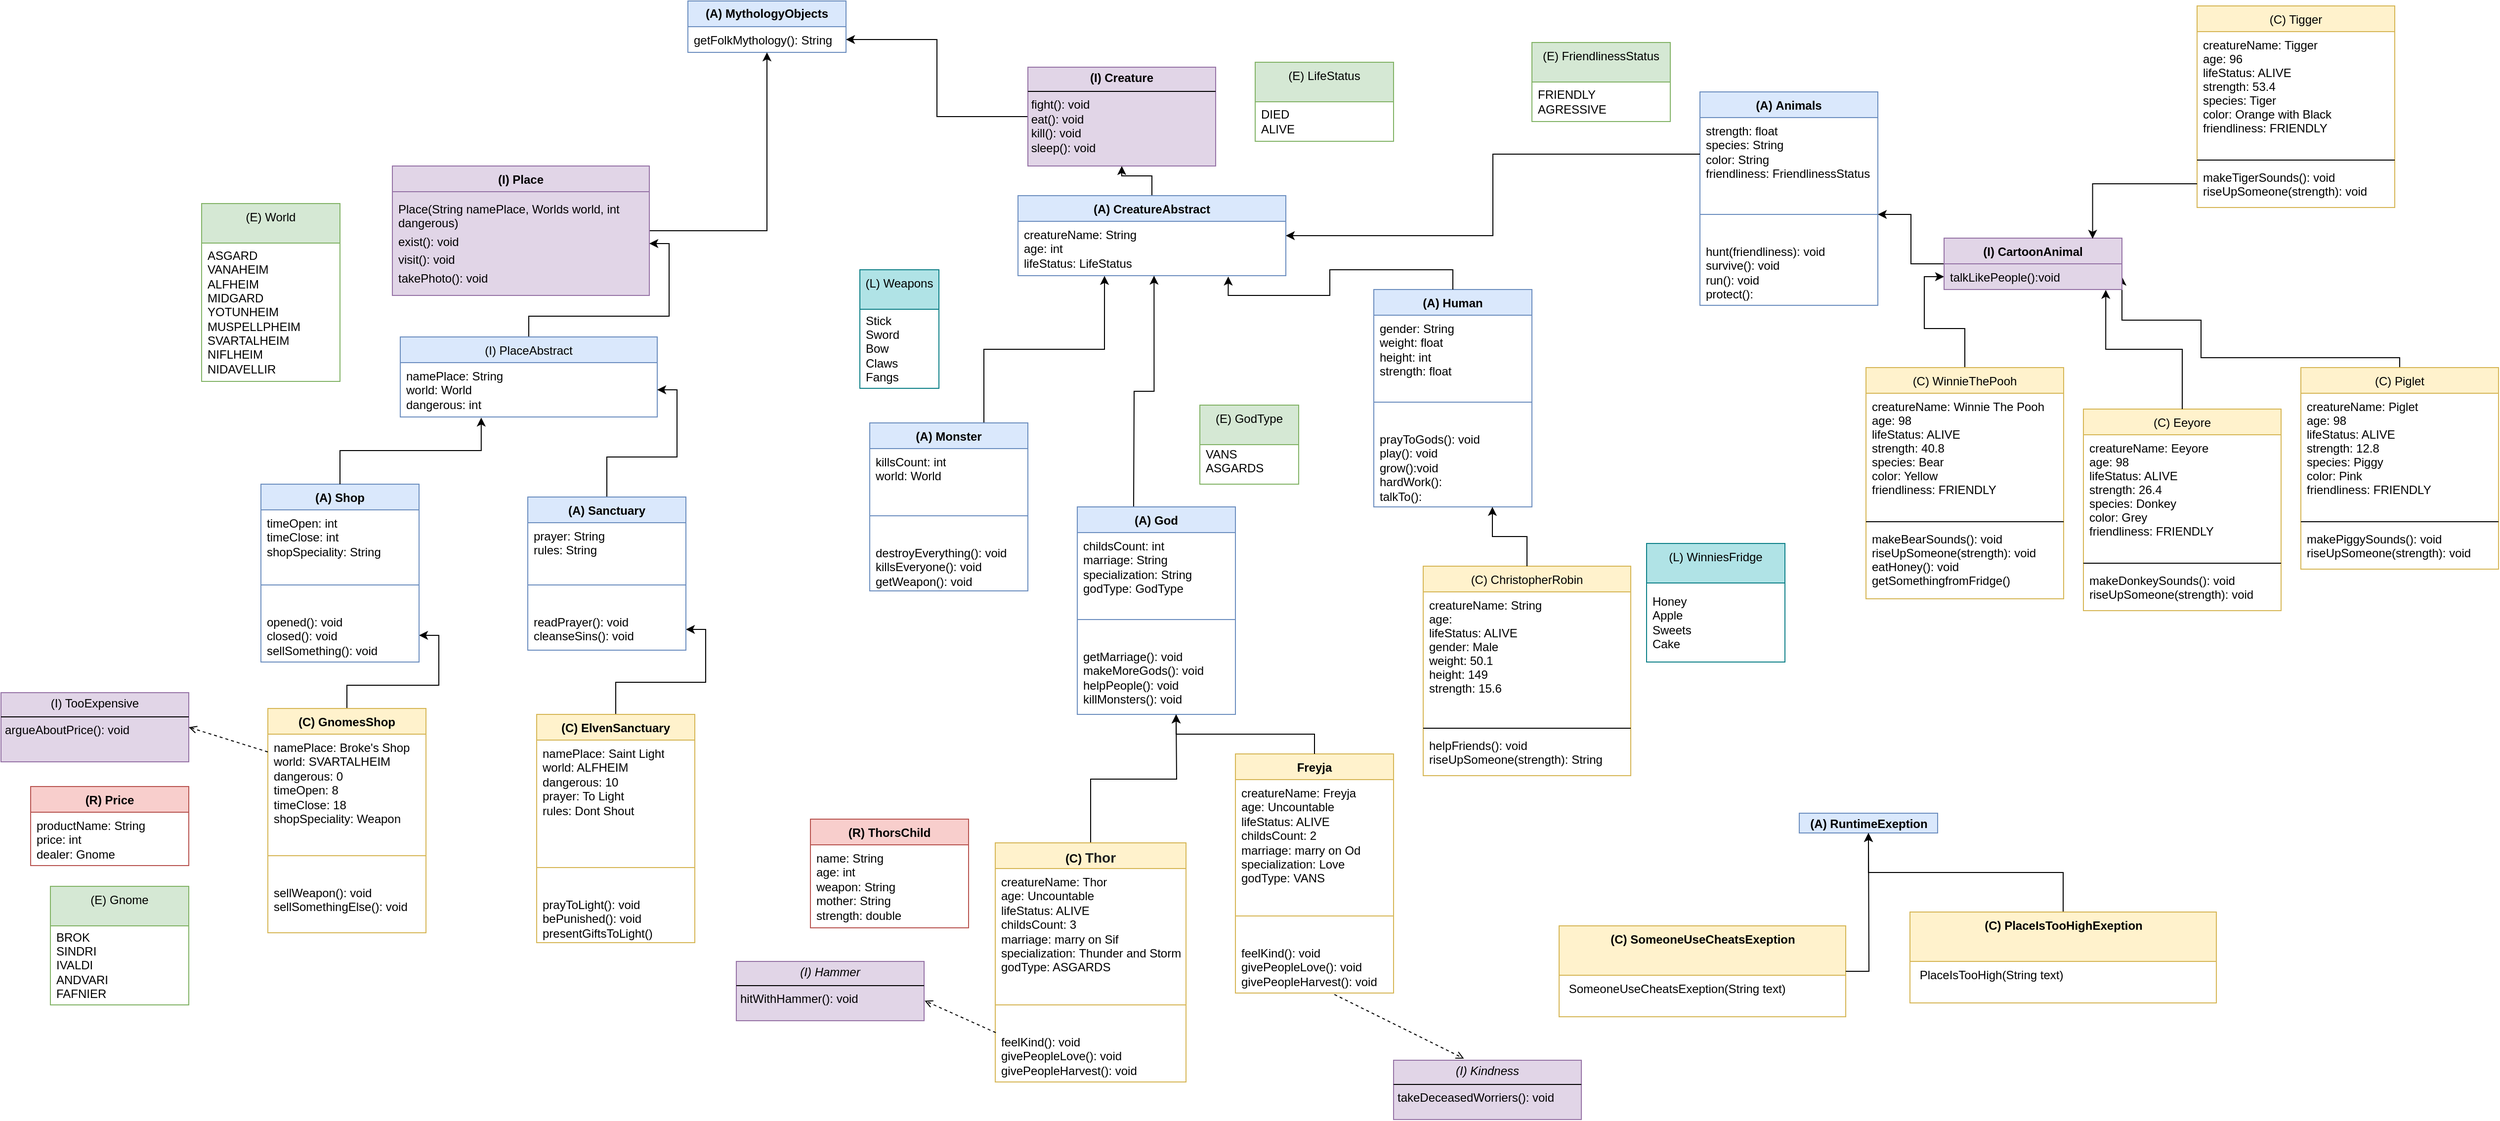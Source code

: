 <mxfile version="24.8.6">
  <diagram id="C5RBs43oDa-KdzZeNtuy" name="Page-1">
    <mxGraphModel dx="2620" dy="1756" grid="0" gridSize="10" guides="1" tooltips="1" connect="1" arrows="1" fold="1" page="0" pageScale="1" pageWidth="827" pageHeight="1169" background="#ffffff" math="0" shadow="0">
      <root>
        <mxCell id="WIyWlLk6GJQsqaUBKTNV-0" />
        <mxCell id="WIyWlLk6GJQsqaUBKTNV-1" parent="WIyWlLk6GJQsqaUBKTNV-0" />
        <mxCell id="PxisYRnI5uWTKZ2TiYRw-9" value="&lt;span style=&quot;text-align: left;&quot;&gt;&lt;b&gt;(A) MythologyObjects&lt;/b&gt;&lt;/span&gt;" style="swimlane;fontStyle=0;childLayout=stackLayout;horizontal=1;startSize=26;fillColor=#dae8fc;horizontalStack=0;resizeParent=1;resizeParentMax=0;resizeLast=0;collapsible=1;marginBottom=0;whiteSpace=wrap;html=1;strokeColor=#6c8ebf;" parent="WIyWlLk6GJQsqaUBKTNV-1" vertex="1">
          <mxGeometry x="356" y="-12" width="160" height="52" as="geometry" />
        </mxCell>
        <mxCell id="PxisYRnI5uWTKZ2TiYRw-10" value="getFolkMythology(): String" style="text;strokeColor=none;fillColor=none;align=left;verticalAlign=top;spacingLeft=4;spacingRight=4;overflow=hidden;rotatable=0;points=[[0,0.5],[1,0.5]];portConstraint=eastwest;whiteSpace=wrap;html=1;" parent="PxisYRnI5uWTKZ2TiYRw-9" vertex="1">
          <mxGeometry y="26" width="160" height="26" as="geometry" />
        </mxCell>
        <mxCell id="-cWVHxlM2KuF4A_uFvp1-67" style="edgeStyle=orthogonalEdgeStyle;rounded=0;orthogonalLoop=1;jettySize=auto;html=1;entryX=0.5;entryY=1;entryDx=0;entryDy=0;" edge="1" parent="WIyWlLk6GJQsqaUBKTNV-1" source="PxisYRnI5uWTKZ2TiYRw-13" target="PxisYRnI5uWTKZ2TiYRw-9">
          <mxGeometry relative="1" as="geometry" />
        </mxCell>
        <mxCell id="PxisYRnI5uWTKZ2TiYRw-13" value="(I) Place" style="swimlane;fontStyle=1;align=center;verticalAlign=top;childLayout=stackLayout;horizontal=1;startSize=26;horizontalStack=0;resizeParent=1;resizeParentMax=0;resizeLast=0;collapsible=1;marginBottom=0;whiteSpace=wrap;html=1;fillColor=#e1d5e7;strokeColor=#9673a6;" parent="WIyWlLk6GJQsqaUBKTNV-1" vertex="1">
          <mxGeometry x="57" y="155" width="260" height="131" as="geometry" />
        </mxCell>
        <mxCell id="PxisYRnI5uWTKZ2TiYRw-14" value="&lt;p style=&quot;margin: 4px 0px 0px;&quot;&gt;&lt;span style=&quot;background-color: initial;&quot;&gt;Place(String namePlace, Worlds world, int dangerous)&lt;/span&gt;&lt;/p&gt;&lt;p style=&quot;margin: 4px 0px 0px;&quot;&gt;&lt;span style=&quot;background-color: initial;&quot;&gt;exist(): void&lt;/span&gt;&lt;/p&gt;&lt;p style=&quot;margin: 4px 0px 0px;&quot;&gt;&lt;span style=&quot;background-color: initial;&quot;&gt;visit(): void&lt;/span&gt;&lt;/p&gt;&lt;p style=&quot;margin: 4px 0px 0px;&quot;&gt;&lt;span style=&quot;background-color: initial;&quot;&gt;takePhoto(): void&lt;/span&gt;&lt;/p&gt;" style="text;strokeColor=#9673a6;fillColor=#e1d5e7;align=left;verticalAlign=top;spacingLeft=4;spacingRight=4;overflow=hidden;rotatable=0;points=[[0,0.5],[1,0.5]];portConstraint=eastwest;whiteSpace=wrap;html=1;" parent="PxisYRnI5uWTKZ2TiYRw-13" vertex="1">
          <mxGeometry y="26" width="260" height="105" as="geometry" />
        </mxCell>
        <mxCell id="-cWVHxlM2KuF4A_uFvp1-161" value="" style="edgeStyle=orthogonalEdgeStyle;rounded=0;orthogonalLoop=1;jettySize=auto;html=1;" edge="1" parent="WIyWlLk6GJQsqaUBKTNV-1" source="PxisYRnI5uWTKZ2TiYRw-17" target="-cWVHxlM2KuF4A_uFvp1-157">
          <mxGeometry relative="1" as="geometry" />
        </mxCell>
        <mxCell id="PxisYRnI5uWTKZ2TiYRw-17" value="(А) CreatureAbstract" style="swimlane;fontStyle=1;align=center;verticalAlign=top;childLayout=stackLayout;horizontal=1;startSize=26;horizontalStack=0;resizeParent=1;resizeParentMax=0;resizeLast=0;collapsible=1;marginBottom=0;whiteSpace=wrap;html=1;fillColor=#dae8fc;strokeColor=#6c8ebf;" parent="WIyWlLk6GJQsqaUBKTNV-1" vertex="1">
          <mxGeometry x="690" y="185" width="271" height="81" as="geometry" />
        </mxCell>
        <mxCell id="PxisYRnI5uWTKZ2TiYRw-18" value="creatureName: String&lt;div&gt;age: int&lt;/div&gt;&lt;div&gt;lifeStatus: LifeStatus&lt;br&gt;&lt;div&gt;&lt;br&gt;&lt;/div&gt;&lt;/div&gt;" style="text;strokeColor=none;fillColor=none;align=left;verticalAlign=top;spacingLeft=4;spacingRight=4;overflow=hidden;rotatable=0;points=[[0,0.5],[1,0.5]];portConstraint=eastwest;whiteSpace=wrap;html=1;" parent="PxisYRnI5uWTKZ2TiYRw-17" vertex="1">
          <mxGeometry y="26" width="271" height="55" as="geometry" />
        </mxCell>
        <mxCell id="PxisYRnI5uWTKZ2TiYRw-21" value="(А) Human" style="swimlane;fontStyle=1;align=center;verticalAlign=top;childLayout=stackLayout;horizontal=1;startSize=26;horizontalStack=0;resizeParent=1;resizeParentMax=0;resizeLast=0;collapsible=1;marginBottom=0;whiteSpace=wrap;html=1;fillColor=#dae8fc;strokeColor=#6c8ebf;" parent="WIyWlLk6GJQsqaUBKTNV-1" vertex="1">
          <mxGeometry x="1050" y="280" width="160" height="220" as="geometry" />
        </mxCell>
        <mxCell id="PxisYRnI5uWTKZ2TiYRw-22" value="gender: String&lt;div&gt;weight: float&lt;/div&gt;&lt;div&gt;height: int&lt;/div&gt;&lt;div&gt;strength: float&lt;/div&gt;" style="text;strokeColor=none;fillColor=none;align=left;verticalAlign=top;spacingLeft=4;spacingRight=4;overflow=hidden;rotatable=0;points=[[0,0.5],[1,0.5]];portConstraint=eastwest;whiteSpace=wrap;html=1;" parent="PxisYRnI5uWTKZ2TiYRw-21" vertex="1">
          <mxGeometry y="26" width="160" height="64" as="geometry" />
        </mxCell>
        <mxCell id="PxisYRnI5uWTKZ2TiYRw-23" value="" style="line;strokeWidth=1;fillColor=none;align=left;verticalAlign=middle;spacingTop=-1;spacingLeft=3;spacingRight=3;rotatable=0;labelPosition=right;points=[];portConstraint=eastwest;strokeColor=inherit;" parent="PxisYRnI5uWTKZ2TiYRw-21" vertex="1">
          <mxGeometry y="90" width="160" height="48" as="geometry" />
        </mxCell>
        <mxCell id="PxisYRnI5uWTKZ2TiYRw-24" value="prayToGods(): void&lt;div&gt;play(): void&lt;/div&gt;&lt;div&gt;grow():void&lt;/div&gt;&lt;div&gt;hardWork():&lt;/div&gt;&lt;div&gt;talkTo():&lt;/div&gt;&lt;div&gt;&lt;br&gt;&lt;/div&gt;" style="text;strokeColor=none;fillColor=none;align=left;verticalAlign=top;spacingLeft=4;spacingRight=4;overflow=hidden;rotatable=0;points=[[0,0.5],[1,0.5]];portConstraint=eastwest;whiteSpace=wrap;html=1;" parent="PxisYRnI5uWTKZ2TiYRw-21" vertex="1">
          <mxGeometry y="138" width="160" height="82" as="geometry" />
        </mxCell>
        <mxCell id="-cWVHxlM2KuF4A_uFvp1-79" style="edgeStyle=orthogonalEdgeStyle;rounded=0;orthogonalLoop=1;jettySize=auto;html=1;entryX=0.508;entryY=1.001;entryDx=0;entryDy=0;entryPerimeter=0;" edge="1" parent="WIyWlLk6GJQsqaUBKTNV-1" target="PxisYRnI5uWTKZ2TiYRw-18">
          <mxGeometry relative="1" as="geometry">
            <mxPoint x="827.08" y="340" as="targetPoint" />
            <mxPoint x="807.0" y="500" as="sourcePoint" />
          </mxGeometry>
        </mxCell>
        <mxCell id="PxisYRnI5uWTKZ2TiYRw-25" value="(А) God" style="swimlane;fontStyle=1;align=center;verticalAlign=top;childLayout=stackLayout;horizontal=1;startSize=26;horizontalStack=0;resizeParent=1;resizeParentMax=0;resizeLast=0;collapsible=1;marginBottom=0;whiteSpace=wrap;html=1;fillColor=#dae8fc;strokeColor=#6c8ebf;" parent="WIyWlLk6GJQsqaUBKTNV-1" vertex="1">
          <mxGeometry x="750" y="500" width="160" height="210" as="geometry" />
        </mxCell>
        <mxCell id="PxisYRnI5uWTKZ2TiYRw-26" value="&lt;div&gt;childsCount: int&lt;/div&gt;&lt;div&gt;marriage: String&lt;/div&gt;&lt;div&gt;specialization: String&lt;br&gt;&lt;/div&gt;&lt;div&gt;godType: GodType&lt;/div&gt;" style="text;strokeColor=none;fillColor=none;align=left;verticalAlign=top;spacingLeft=4;spacingRight=4;overflow=hidden;rotatable=0;points=[[0,0.5],[1,0.5]];portConstraint=eastwest;whiteSpace=wrap;html=1;" parent="PxisYRnI5uWTKZ2TiYRw-25" vertex="1">
          <mxGeometry y="26" width="160" height="64" as="geometry" />
        </mxCell>
        <mxCell id="PxisYRnI5uWTKZ2TiYRw-27" value="" style="line;strokeWidth=1;fillColor=none;align=left;verticalAlign=middle;spacingTop=-1;spacingLeft=3;spacingRight=3;rotatable=0;labelPosition=right;points=[];portConstraint=eastwest;strokeColor=inherit;" parent="PxisYRnI5uWTKZ2TiYRw-25" vertex="1">
          <mxGeometry y="90" width="160" height="48" as="geometry" />
        </mxCell>
        <mxCell id="PxisYRnI5uWTKZ2TiYRw-28" value="getMarriage(): void&lt;div&gt;makeMoreGods(): void&lt;/div&gt;&lt;div&gt;helpPeople(): void&lt;/div&gt;&lt;div&gt;killMonsters(): void&lt;/div&gt;" style="text;strokeColor=none;fillColor=none;align=left;verticalAlign=top;spacingLeft=4;spacingRight=4;overflow=hidden;rotatable=0;points=[[0,0.5],[1,0.5]];portConstraint=eastwest;whiteSpace=wrap;html=1;" parent="PxisYRnI5uWTKZ2TiYRw-25" vertex="1">
          <mxGeometry y="138" width="160" height="72" as="geometry" />
        </mxCell>
        <mxCell id="PxisYRnI5uWTKZ2TiYRw-29" value="(А) Monster" style="swimlane;fontStyle=1;align=center;verticalAlign=top;childLayout=stackLayout;horizontal=1;startSize=26;horizontalStack=0;resizeParent=1;resizeParentMax=0;resizeLast=0;collapsible=1;marginBottom=0;whiteSpace=wrap;html=1;fillColor=#dae8fc;strokeColor=#6c8ebf;" parent="WIyWlLk6GJQsqaUBKTNV-1" vertex="1">
          <mxGeometry x="540" y="415" width="160" height="170" as="geometry" />
        </mxCell>
        <mxCell id="PxisYRnI5uWTKZ2TiYRw-30" value="&lt;div&gt;killsCount: int&lt;/div&gt;&lt;div&gt;world: World&lt;/div&gt;" style="text;strokeColor=none;fillColor=none;align=left;verticalAlign=top;spacingLeft=4;spacingRight=4;overflow=hidden;rotatable=0;points=[[0,0.5],[1,0.5]];portConstraint=eastwest;whiteSpace=wrap;html=1;" parent="PxisYRnI5uWTKZ2TiYRw-29" vertex="1">
          <mxGeometry y="26" width="160" height="44" as="geometry" />
        </mxCell>
        <mxCell id="PxisYRnI5uWTKZ2TiYRw-31" value="" style="line;strokeWidth=1;fillColor=none;align=left;verticalAlign=middle;spacingTop=-1;spacingLeft=3;spacingRight=3;rotatable=0;labelPosition=right;points=[];portConstraint=eastwest;strokeColor=inherit;" parent="PxisYRnI5uWTKZ2TiYRw-29" vertex="1">
          <mxGeometry y="70" width="160" height="48" as="geometry" />
        </mxCell>
        <mxCell id="PxisYRnI5uWTKZ2TiYRw-32" value="destroyEverything(): void&lt;div&gt;killsEveryone(): void&lt;/div&gt;&lt;div&gt;getWeapon(): void&lt;/div&gt;" style="text;strokeColor=none;fillColor=none;align=left;verticalAlign=top;spacingLeft=4;spacingRight=4;overflow=hidden;rotatable=0;points=[[0,0.5],[1,0.5]];portConstraint=eastwest;whiteSpace=wrap;html=1;" parent="PxisYRnI5uWTKZ2TiYRw-29" vertex="1">
          <mxGeometry y="118" width="160" height="52" as="geometry" />
        </mxCell>
        <mxCell id="-cWVHxlM2KuF4A_uFvp1-167" value="" style="edgeStyle=orthogonalEdgeStyle;rounded=0;orthogonalLoop=1;jettySize=auto;html=1;" edge="1" parent="WIyWlLk6GJQsqaUBKTNV-1" source="PxisYRnI5uWTKZ2TiYRw-45" target="-cWVHxlM2KuF4A_uFvp1-165">
          <mxGeometry relative="1" as="geometry" />
        </mxCell>
        <mxCell id="PxisYRnI5uWTKZ2TiYRw-45" value="(C) WinnieThePooh" style="swimlane;fontStyle=0;align=center;verticalAlign=top;childLayout=stackLayout;horizontal=1;startSize=26;horizontalStack=0;resizeParent=1;resizeLast=0;collapsible=1;marginBottom=0;rounded=0;shadow=0;strokeWidth=1;fillColor=#fff2cc;strokeColor=#d6b656;" parent="WIyWlLk6GJQsqaUBKTNV-1" vertex="1">
          <mxGeometry x="1548" y="359" width="200" height="234" as="geometry">
            <mxRectangle x="130" y="380" width="160" height="26" as="alternateBounds" />
          </mxGeometry>
        </mxCell>
        <mxCell id="PxisYRnI5uWTKZ2TiYRw-46" value="creatureName: Winnie The Pooh&#xa;age: 98&#xa;lifeStatus: ALIVE&#xa;strength: 40.8&#xa;species: Bear&#xa;color: Yellow&#xa;friendliness: FRIENDLY" style="text;align=left;verticalAlign=top;spacingLeft=4;spacingRight=4;overflow=hidden;rotatable=0;points=[[0,0.5],[1,0.5]];portConstraint=eastwest;" parent="PxisYRnI5uWTKZ2TiYRw-45" vertex="1">
          <mxGeometry y="26" width="200" height="126" as="geometry" />
        </mxCell>
        <mxCell id="PxisYRnI5uWTKZ2TiYRw-48" value="" style="line;html=1;strokeWidth=1;align=left;verticalAlign=middle;spacingTop=-1;spacingLeft=3;spacingRight=3;rotatable=0;labelPosition=right;points=[];portConstraint=eastwest;" parent="PxisYRnI5uWTKZ2TiYRw-45" vertex="1">
          <mxGeometry y="152" width="200" height="8" as="geometry" />
        </mxCell>
        <mxCell id="PxisYRnI5uWTKZ2TiYRw-49" value="makeBearSounds(): void&#xa;riseUpSomeone(strength): void&#xa;eatHoney(): void&#xa;getSomethingfromFridge()" style="text;align=left;verticalAlign=top;spacingLeft=4;spacingRight=4;overflow=hidden;rotatable=0;points=[[0,0.5],[1,0.5]];portConstraint=eastwest;fontStyle=0" parent="PxisYRnI5uWTKZ2TiYRw-45" vertex="1">
          <mxGeometry y="160" width="200" height="74" as="geometry" />
        </mxCell>
        <mxCell id="PxisYRnI5uWTKZ2TiYRw-70" value="(E) World" style="swimlane;fontStyle=0;align=center;verticalAlign=top;childLayout=stackLayout;horizontal=1;startSize=40;horizontalStack=0;resizeParent=1;resizeParentMax=0;resizeLast=0;collapsible=0;marginBottom=0;html=1;whiteSpace=wrap;fillColor=#d5e8d4;strokeColor=#82b366;" parent="WIyWlLk6GJQsqaUBKTNV-1" vertex="1">
          <mxGeometry x="-136" y="193" width="140" height="180" as="geometry" />
        </mxCell>
        <mxCell id="PxisYRnI5uWTKZ2TiYRw-71" value="ASGARD&lt;div&gt;VANAHEIM&lt;/div&gt;&lt;div&gt;ALFHEIM&lt;/div&gt;&lt;div&gt;MIDGARD&lt;/div&gt;&lt;div&gt;YOTUNHEIM&lt;/div&gt;&lt;div&gt;MUSPELLPHEIM&lt;/div&gt;&lt;div&gt;SVARTALHEIM&lt;/div&gt;&lt;div&gt;NIFLHEIM&lt;/div&gt;&lt;div&gt;NIDAVELLIR&lt;/div&gt;" style="text;html=1;strokeColor=none;fillColor=none;align=left;verticalAlign=middle;spacingLeft=4;spacingRight=4;overflow=hidden;rotatable=0;points=[[0,0.5],[1,0.5]];portConstraint=eastwest;whiteSpace=wrap;" parent="PxisYRnI5uWTKZ2TiYRw-70" vertex="1">
          <mxGeometry y="40" width="140" height="140" as="geometry" />
        </mxCell>
        <mxCell id="-cWVHxlM2KuF4A_uFvp1-156" value="" style="edgeStyle=orthogonalEdgeStyle;rounded=0;orthogonalLoop=1;jettySize=auto;html=1;" edge="1" parent="WIyWlLk6GJQsqaUBKTNV-1" source="-cWVHxlM2KuF4A_uFvp1-0" target="-cWVHxlM2KuF4A_uFvp1-134">
          <mxGeometry relative="1" as="geometry" />
        </mxCell>
        <mxCell id="-cWVHxlM2KuF4A_uFvp1-0" value="(С) GnomesShop" style="swimlane;fontStyle=1;align=center;verticalAlign=top;childLayout=stackLayout;horizontal=1;startSize=26;horizontalStack=0;resizeParent=1;resizeParentMax=0;resizeLast=0;collapsible=1;marginBottom=0;whiteSpace=wrap;html=1;fillColor=#fff2cc;strokeColor=#d6b656;" vertex="1" parent="WIyWlLk6GJQsqaUBKTNV-1">
          <mxGeometry x="-69" y="704" width="160" height="227" as="geometry" />
        </mxCell>
        <mxCell id="-cWVHxlM2KuF4A_uFvp1-1" value="namePlace: Broke&#39;s Shop&lt;div&gt;world: SVARTALHEIM&lt;/div&gt;&lt;div&gt;dangerous: 0&lt;/div&gt;&lt;div&gt;timeOpen: 8&lt;div&gt;timeClose: 18&lt;/div&gt;&lt;div&gt;shopSpeciality: Weapon&lt;/div&gt;&lt;/div&gt;" style="text;strokeColor=none;fillColor=none;align=left;verticalAlign=top;spacingLeft=4;spacingRight=4;overflow=hidden;rotatable=0;points=[[0,0.5],[1,0.5]];portConstraint=eastwest;whiteSpace=wrap;html=1;" vertex="1" parent="-cWVHxlM2KuF4A_uFvp1-0">
          <mxGeometry y="26" width="160" height="99" as="geometry" />
        </mxCell>
        <mxCell id="-cWVHxlM2KuF4A_uFvp1-2" value="" style="line;strokeWidth=1;fillColor=none;align=left;verticalAlign=middle;spacingTop=-1;spacingLeft=3;spacingRight=3;rotatable=0;labelPosition=right;points=[];portConstraint=eastwest;strokeColor=inherit;" vertex="1" parent="-cWVHxlM2KuF4A_uFvp1-0">
          <mxGeometry y="125" width="160" height="48" as="geometry" />
        </mxCell>
        <mxCell id="-cWVHxlM2KuF4A_uFvp1-3" value="sellWeapon(): void&lt;div&gt;sellSomethingElse(): void&lt;/div&gt;" style="text;strokeColor=none;fillColor=none;align=left;verticalAlign=top;spacingLeft=4;spacingRight=4;overflow=hidden;rotatable=0;points=[[0,0.5],[1,0.5]];portConstraint=eastwest;whiteSpace=wrap;html=1;" vertex="1" parent="-cWVHxlM2KuF4A_uFvp1-0">
          <mxGeometry y="173" width="160" height="54" as="geometry" />
        </mxCell>
        <mxCell id="-cWVHxlM2KuF4A_uFvp1-154" value="" style="edgeStyle=orthogonalEdgeStyle;rounded=0;orthogonalLoop=1;jettySize=auto;html=1;" edge="1" parent="WIyWlLk6GJQsqaUBKTNV-1" source="-cWVHxlM2KuF4A_uFvp1-4" target="-cWVHxlM2KuF4A_uFvp1-151">
          <mxGeometry relative="1" as="geometry" />
        </mxCell>
        <mxCell id="-cWVHxlM2KuF4A_uFvp1-4" value="(С) ElvenSanctuary" style="swimlane;fontStyle=1;align=center;verticalAlign=top;childLayout=stackLayout;horizontal=1;startSize=26;horizontalStack=0;resizeParent=1;resizeParentMax=0;resizeLast=0;collapsible=1;marginBottom=0;whiteSpace=wrap;html=1;fillColor=#fff2cc;strokeColor=#d6b656;" vertex="1" parent="WIyWlLk6GJQsqaUBKTNV-1">
          <mxGeometry x="203" y="710" width="160" height="231" as="geometry" />
        </mxCell>
        <mxCell id="-cWVHxlM2KuF4A_uFvp1-5" value="namePlace: Saint Light&lt;div&gt;world: ALFHEIM&amp;nbsp;&lt;/div&gt;&lt;div&gt;dangerous: 10&lt;/div&gt;&lt;div&gt;prayer: To Light&lt;br&gt;&lt;div&gt;rules: Dont Shout&lt;/div&gt;&lt;/div&gt;" style="text;strokeColor=none;fillColor=none;align=left;verticalAlign=top;spacingLeft=4;spacingRight=4;overflow=hidden;rotatable=0;points=[[0,0.5],[1,0.5]];portConstraint=eastwest;whiteSpace=wrap;html=1;" vertex="1" parent="-cWVHxlM2KuF4A_uFvp1-4">
          <mxGeometry y="26" width="160" height="105" as="geometry" />
        </mxCell>
        <mxCell id="-cWVHxlM2KuF4A_uFvp1-6" value="" style="line;strokeWidth=1;fillColor=none;align=left;verticalAlign=middle;spacingTop=-1;spacingLeft=3;spacingRight=3;rotatable=0;labelPosition=right;points=[];portConstraint=eastwest;strokeColor=inherit;" vertex="1" parent="-cWVHxlM2KuF4A_uFvp1-4">
          <mxGeometry y="131" width="160" height="48" as="geometry" />
        </mxCell>
        <mxCell id="-cWVHxlM2KuF4A_uFvp1-7" value="prayToLight(): void&lt;div&gt;bePunished(): void&lt;/div&gt;&lt;div&gt;presentGiftsToLight()&lt;/div&gt;" style="text;strokeColor=none;fillColor=none;align=left;verticalAlign=top;spacingLeft=4;spacingRight=4;overflow=hidden;rotatable=0;points=[[0,0.5],[1,0.5]];portConstraint=eastwest;whiteSpace=wrap;html=1;" vertex="1" parent="-cWVHxlM2KuF4A_uFvp1-4">
          <mxGeometry y="179" width="160" height="52" as="geometry" />
        </mxCell>
        <mxCell id="-cWVHxlM2KuF4A_uFvp1-12" value="Freyja" style="swimlane;fontStyle=1;align=center;verticalAlign=top;childLayout=stackLayout;horizontal=1;startSize=26;horizontalStack=0;resizeParent=1;resizeParentMax=0;resizeLast=0;collapsible=1;marginBottom=0;whiteSpace=wrap;html=1;fillColor=#fff2cc;strokeColor=#d6b656;" vertex="1" parent="WIyWlLk6GJQsqaUBKTNV-1">
          <mxGeometry x="910" y="750" width="160" height="242" as="geometry" />
        </mxCell>
        <mxCell id="-cWVHxlM2KuF4A_uFvp1-13" value="&lt;div&gt;creatureName: Freyja&lt;div&gt;age: Uncountable&lt;/div&gt;&lt;div&gt;lifeStatus: ALIVE&lt;br&gt;&lt;div&gt;&lt;div&gt;childsCount: 2&lt;/div&gt;&lt;div&gt;marriage: marry on Od&lt;/div&gt;&lt;div&gt;specialization: Love&lt;br&gt;&lt;/div&gt;&lt;div&gt;godType: VANS&lt;/div&gt;&lt;/div&gt;&lt;/div&gt;&lt;/div&gt;" style="text;strokeColor=none;fillColor=none;align=left;verticalAlign=top;spacingLeft=4;spacingRight=4;overflow=hidden;rotatable=0;points=[[0,0.5],[1,0.5]];portConstraint=eastwest;whiteSpace=wrap;html=1;" vertex="1" parent="-cWVHxlM2KuF4A_uFvp1-12">
          <mxGeometry y="26" width="160" height="114" as="geometry" />
        </mxCell>
        <mxCell id="-cWVHxlM2KuF4A_uFvp1-14" value="" style="line;strokeWidth=1;fillColor=none;align=left;verticalAlign=middle;spacingTop=-1;spacingLeft=3;spacingRight=3;rotatable=0;labelPosition=right;points=[];portConstraint=eastwest;strokeColor=inherit;" vertex="1" parent="-cWVHxlM2KuF4A_uFvp1-12">
          <mxGeometry y="140" width="160" height="48" as="geometry" />
        </mxCell>
        <mxCell id="-cWVHxlM2KuF4A_uFvp1-15" value="feelKind(): void&lt;div&gt;givePeopleLove(): void&lt;/div&gt;&lt;div&gt;givePeopleHarvest(): void&lt;/div&gt;" style="text;strokeColor=none;fillColor=none;align=left;verticalAlign=top;spacingLeft=4;spacingRight=4;overflow=hidden;rotatable=0;points=[[0,0.5],[1,0.5]];portConstraint=eastwest;whiteSpace=wrap;html=1;" vertex="1" parent="-cWVHxlM2KuF4A_uFvp1-12">
          <mxGeometry y="188" width="160" height="54" as="geometry" />
        </mxCell>
        <mxCell id="-cWVHxlM2KuF4A_uFvp1-17" value="&lt;p style=&quot;margin:0px;margin-top:4px;text-align:center;&quot;&gt;&lt;i&gt;(I) Kindness&lt;/i&gt;&lt;/p&gt;&lt;hr size=&quot;1&quot; style=&quot;border-style:solid;&quot;&gt;&lt;p style=&quot;margin:0px;margin-left:4px;&quot;&gt;&lt;/p&gt;&lt;p style=&quot;margin:0px;margin-left:4px;&quot;&gt;takeDeceasedWorriers(): void&lt;/p&gt;&lt;p style=&quot;margin:0px;margin-left:4px;&quot;&gt;&lt;br&gt;&lt;/p&gt;" style="verticalAlign=top;align=left;overflow=fill;html=1;whiteSpace=wrap;fillColor=#e1d5e7;strokeColor=#9673a6;" vertex="1" parent="WIyWlLk6GJQsqaUBKTNV-1">
          <mxGeometry x="1070" y="1060" width="190" height="60" as="geometry" />
        </mxCell>
        <mxCell id="-cWVHxlM2KuF4A_uFvp1-18" value="&lt;p style=&quot;margin:0px;margin-top:4px;text-align:center;&quot;&gt;(I) TooExpensive&lt;/p&gt;&lt;hr size=&quot;1&quot; style=&quot;border-style:solid;&quot;&gt;&lt;p style=&quot;margin:0px;margin-left:4px;&quot;&gt;&lt;/p&gt;&lt;p style=&quot;margin:0px;margin-left:4px;&quot;&gt;argueAboutPrice(): void&lt;/p&gt;" style="verticalAlign=top;align=left;overflow=fill;html=1;whiteSpace=wrap;fillColor=#e1d5e7;strokeColor=#9673a6;" vertex="1" parent="WIyWlLk6GJQsqaUBKTNV-1">
          <mxGeometry x="-339" y="688" width="190" height="70" as="geometry" />
        </mxCell>
        <mxCell id="-cWVHxlM2KuF4A_uFvp1-28" value="(А) Animals" style="swimlane;fontStyle=1;align=center;verticalAlign=top;childLayout=stackLayout;horizontal=1;startSize=26;horizontalStack=0;resizeParent=1;resizeParentMax=0;resizeLast=0;collapsible=1;marginBottom=0;whiteSpace=wrap;html=1;fillColor=#dae8fc;strokeColor=#6c8ebf;" vertex="1" parent="WIyWlLk6GJQsqaUBKTNV-1">
          <mxGeometry x="1380" y="80" width="180" height="216" as="geometry" />
        </mxCell>
        <mxCell id="-cWVHxlM2KuF4A_uFvp1-29" value="&lt;div&gt;strength: float&lt;/div&gt;&lt;div&gt;species: String&lt;br&gt;&lt;/div&gt;&lt;div&gt;color: String&lt;/div&gt;&lt;div&gt;friendliness:&lt;span style=&quot;text-align: center; background-color: initial;&quot;&gt;&amp;nbsp;FriendlinessStatus&lt;/span&gt;&lt;/div&gt;" style="text;strokeColor=none;fillColor=none;align=left;verticalAlign=top;spacingLeft=4;spacingRight=4;overflow=hidden;rotatable=0;points=[[0,0.5],[1,0.5]];portConstraint=eastwest;whiteSpace=wrap;html=1;" vertex="1" parent="-cWVHxlM2KuF4A_uFvp1-28">
          <mxGeometry y="26" width="180" height="74" as="geometry" />
        </mxCell>
        <mxCell id="-cWVHxlM2KuF4A_uFvp1-30" value="" style="line;strokeWidth=1;fillColor=none;align=left;verticalAlign=middle;spacingTop=-1;spacingLeft=3;spacingRight=3;rotatable=0;labelPosition=right;points=[];portConstraint=eastwest;strokeColor=inherit;" vertex="1" parent="-cWVHxlM2KuF4A_uFvp1-28">
          <mxGeometry y="100" width="180" height="48" as="geometry" />
        </mxCell>
        <mxCell id="-cWVHxlM2KuF4A_uFvp1-31" value="hunt(friendliness): void&lt;div&gt;survive(): void&lt;/div&gt;&lt;div&gt;run(): void&lt;/div&gt;&lt;div&gt;protect():&lt;/div&gt;" style="text;strokeColor=none;fillColor=none;align=left;verticalAlign=top;spacingLeft=4;spacingRight=4;overflow=hidden;rotatable=0;points=[[0,0.5],[1,0.5]];portConstraint=eastwest;whiteSpace=wrap;html=1;" vertex="1" parent="-cWVHxlM2KuF4A_uFvp1-28">
          <mxGeometry y="148" width="180" height="68" as="geometry" />
        </mxCell>
        <mxCell id="-cWVHxlM2KuF4A_uFvp1-36" value="(E) GodType" style="swimlane;fontStyle=0;align=center;verticalAlign=top;childLayout=stackLayout;horizontal=1;startSize=40;horizontalStack=0;resizeParent=1;resizeParentMax=0;resizeLast=0;collapsible=0;marginBottom=0;html=1;whiteSpace=wrap;fillColor=#d5e8d4;strokeColor=#82b366;" vertex="1" parent="WIyWlLk6GJQsqaUBKTNV-1">
          <mxGeometry x="874" y="397" width="100" height="80" as="geometry" />
        </mxCell>
        <mxCell id="-cWVHxlM2KuF4A_uFvp1-37" value="VANS&lt;div&gt;ASGARDS&lt;/div&gt;&lt;div&gt;&lt;br&gt;&lt;/div&gt;" style="text;html=1;strokeColor=none;fillColor=none;align=left;verticalAlign=middle;spacingLeft=4;spacingRight=4;overflow=hidden;rotatable=0;points=[[0,0.5],[1,0.5]];portConstraint=eastwest;whiteSpace=wrap;" vertex="1" parent="-cWVHxlM2KuF4A_uFvp1-36">
          <mxGeometry y="40" width="100" height="40" as="geometry" />
        </mxCell>
        <mxCell id="-cWVHxlM2KuF4A_uFvp1-42" value="&lt;p style=&quot;margin:0px;margin-top:4px;text-align:center;&quot;&gt;&lt;b&gt;(A) RuntimeExeption&lt;/b&gt;&lt;/p&gt;" style="verticalAlign=top;align=left;overflow=fill;html=1;whiteSpace=wrap;fillColor=#dae8fc;strokeColor=#6c8ebf;" vertex="1" parent="WIyWlLk6GJQsqaUBKTNV-1">
          <mxGeometry x="1480.5" y="810" width="140" height="20" as="geometry" />
        </mxCell>
        <mxCell id="-cWVHxlM2KuF4A_uFvp1-43" value="(C) SomeoneUseCheatsExeption" style="swimlane;fontStyle=1;align=center;verticalAlign=top;childLayout=stackLayout;horizontal=1;startSize=50;horizontalStack=0;resizeParent=1;resizeParentMax=0;resizeLast=0;collapsible=1;marginBottom=0;whiteSpace=wrap;html=1;fillColor=#fff2cc;strokeColor=#d6b656;" vertex="1" parent="WIyWlLk6GJQsqaUBKTNV-1">
          <mxGeometry x="1237.5" y="924" width="290" height="92" as="geometry" />
        </mxCell>
        <mxCell id="-cWVHxlM2KuF4A_uFvp1-46" value="&lt;span style=&quot;text-align: center;&quot;&gt;&amp;nbsp;SomeoneUseCheatsExeption(String text)&lt;/span&gt;" style="text;strokeColor=none;fillColor=none;align=left;verticalAlign=top;spacingLeft=4;spacingRight=4;overflow=hidden;rotatable=0;points=[[0,0.5],[1,0.5]];portConstraint=eastwest;whiteSpace=wrap;html=1;" vertex="1" parent="-cWVHxlM2KuF4A_uFvp1-43">
          <mxGeometry y="50" width="290" height="42" as="geometry" />
        </mxCell>
        <mxCell id="-cWVHxlM2KuF4A_uFvp1-103" style="edgeStyle=orthogonalEdgeStyle;rounded=0;orthogonalLoop=1;jettySize=auto;html=1;entryX=0.5;entryY=1;entryDx=0;entryDy=0;" edge="1" parent="WIyWlLk6GJQsqaUBKTNV-1" source="-cWVHxlM2KuF4A_uFvp1-48" target="-cWVHxlM2KuF4A_uFvp1-42">
          <mxGeometry relative="1" as="geometry" />
        </mxCell>
        <mxCell id="-cWVHxlM2KuF4A_uFvp1-48" value="(C) PlaceIsTooHighExeption" style="swimlane;fontStyle=1;align=center;verticalAlign=top;childLayout=stackLayout;horizontal=1;startSize=50;horizontalStack=0;resizeParent=1;resizeParentMax=0;resizeLast=0;collapsible=1;marginBottom=0;whiteSpace=wrap;html=1;fillColor=#fff2cc;strokeColor=#d6b656;" vertex="1" parent="WIyWlLk6GJQsqaUBKTNV-1">
          <mxGeometry x="1592.5" y="910" width="310" height="92" as="geometry" />
        </mxCell>
        <mxCell id="-cWVHxlM2KuF4A_uFvp1-51" value="&lt;span style=&quot;text-align: center;&quot;&gt;&amp;nbsp;PlaceIsTooHigh(String text)&lt;/span&gt;" style="text;strokeColor=none;fillColor=none;align=left;verticalAlign=top;spacingLeft=4;spacingRight=4;overflow=hidden;rotatable=0;points=[[0,0.5],[1,0.5]];portConstraint=eastwest;whiteSpace=wrap;html=1;" vertex="1" parent="-cWVHxlM2KuF4A_uFvp1-48">
          <mxGeometry y="50" width="310" height="42" as="geometry" />
        </mxCell>
        <mxCell id="-cWVHxlM2KuF4A_uFvp1-52" value="(R) Price" style="swimlane;fontStyle=1;align=center;verticalAlign=top;childLayout=stackLayout;horizontal=1;startSize=26;horizontalStack=0;resizeParent=1;resizeParentMax=0;resizeLast=0;collapsible=1;marginBottom=0;whiteSpace=wrap;html=1;fillColor=#f8cecc;strokeColor=#b85450;" vertex="1" parent="WIyWlLk6GJQsqaUBKTNV-1">
          <mxGeometry x="-309" y="783" width="160" height="80" as="geometry" />
        </mxCell>
        <mxCell id="-cWVHxlM2KuF4A_uFvp1-53" value="productName: String&lt;div&gt;price: int&lt;/div&gt;&lt;div&gt;dealer: Gnome&lt;br&gt;&lt;/div&gt;" style="text;strokeColor=none;fillColor=none;align=left;verticalAlign=top;spacingLeft=4;spacingRight=4;overflow=hidden;rotatable=0;points=[[0,0.5],[1,0.5]];portConstraint=eastwest;whiteSpace=wrap;html=1;" vertex="1" parent="-cWVHxlM2KuF4A_uFvp1-52">
          <mxGeometry y="26" width="160" height="54" as="geometry" />
        </mxCell>
        <mxCell id="-cWVHxlM2KuF4A_uFvp1-56" value="(E) Gnome" style="swimlane;fontStyle=0;align=center;verticalAlign=top;childLayout=stackLayout;horizontal=1;startSize=40;horizontalStack=0;resizeParent=1;resizeParentMax=0;resizeLast=0;collapsible=0;marginBottom=0;html=1;whiteSpace=wrap;fillColor=#d5e8d4;strokeColor=#82b366;" vertex="1" parent="WIyWlLk6GJQsqaUBKTNV-1">
          <mxGeometry x="-289" y="884" width="140" height="120" as="geometry" />
        </mxCell>
        <mxCell id="-cWVHxlM2KuF4A_uFvp1-57" value="BROK&lt;div&gt;SINDRI&lt;/div&gt;&lt;div&gt;IVALDI&lt;/div&gt;&lt;div&gt;ANDVARI&lt;/div&gt;&lt;div&gt;FAFNIER&lt;/div&gt;" style="text;html=1;strokeColor=none;fillColor=none;align=left;verticalAlign=middle;spacingLeft=4;spacingRight=4;overflow=hidden;rotatable=0;points=[[0,0.5],[1,0.5]];portConstraint=eastwest;whiteSpace=wrap;" vertex="1" parent="-cWVHxlM2KuF4A_uFvp1-56">
          <mxGeometry y="40" width="140" height="80" as="geometry" />
        </mxCell>
        <mxCell id="-cWVHxlM2KuF4A_uFvp1-60" value="(L) WinniesFridge" style="swimlane;fontStyle=0;align=center;verticalAlign=top;childLayout=stackLayout;horizontal=1;startSize=40;horizontalStack=0;resizeParent=1;resizeParentMax=0;resizeLast=0;collapsible=0;marginBottom=0;html=1;whiteSpace=wrap;fillColor=#b0e3e6;strokeColor=#0e8088;" vertex="1" parent="WIyWlLk6GJQsqaUBKTNV-1">
          <mxGeometry x="1326" y="537" width="140" height="120" as="geometry" />
        </mxCell>
        <mxCell id="-cWVHxlM2KuF4A_uFvp1-61" value="Honey&lt;div&gt;Apple&lt;/div&gt;&lt;div&gt;Sweets&lt;/div&gt;&lt;div&gt;Cake&lt;/div&gt;" style="text;html=1;strokeColor=none;fillColor=none;align=left;verticalAlign=middle;spacingLeft=4;spacingRight=4;overflow=hidden;rotatable=0;points=[[0,0.5],[1,0.5]];portConstraint=eastwest;whiteSpace=wrap;" vertex="1" parent="-cWVHxlM2KuF4A_uFvp1-60">
          <mxGeometry y="40" width="140" height="80" as="geometry" />
        </mxCell>
        <mxCell id="-cWVHxlM2KuF4A_uFvp1-62" value="(R) ThorsChild" style="swimlane;fontStyle=1;align=center;verticalAlign=top;childLayout=stackLayout;horizontal=1;startSize=26;horizontalStack=0;resizeParent=1;resizeParentMax=0;resizeLast=0;collapsible=1;marginBottom=0;whiteSpace=wrap;html=1;fillColor=#f8cecc;strokeColor=#b85450;" vertex="1" parent="WIyWlLk6GJQsqaUBKTNV-1">
          <mxGeometry x="480" y="816" width="160" height="110" as="geometry" />
        </mxCell>
        <mxCell id="-cWVHxlM2KuF4A_uFvp1-63" value="name: String&lt;div&gt;age: int&lt;/div&gt;&lt;div&gt;weapon: String&lt;br&gt;&lt;/div&gt;&lt;div&gt;mother: String&lt;/div&gt;&lt;div&gt;strength: double&lt;/div&gt;" style="text;strokeColor=none;fillColor=none;align=left;verticalAlign=top;spacingLeft=4;spacingRight=4;overflow=hidden;rotatable=0;points=[[0,0.5],[1,0.5]];portConstraint=eastwest;whiteSpace=wrap;html=1;" vertex="1" parent="-cWVHxlM2KuF4A_uFvp1-62">
          <mxGeometry y="26" width="160" height="84" as="geometry" />
        </mxCell>
        <mxCell id="-cWVHxlM2KuF4A_uFvp1-72" value="" style="endArrow=open;html=1;rounded=0;align=center;verticalAlign=bottom;dashed=1;endFill=0;labelBackgroundColor=none;entryX=1;entryY=0.5;entryDx=0;entryDy=0;" edge="1" parent="WIyWlLk6GJQsqaUBKTNV-1" target="-cWVHxlM2KuF4A_uFvp1-18">
          <mxGeometry relative="1" as="geometry">
            <mxPoint x="-69" y="748" as="sourcePoint" />
            <mxPoint x="-149" y="732.3" as="targetPoint" />
          </mxGeometry>
        </mxCell>
        <mxCell id="-cWVHxlM2KuF4A_uFvp1-73" value="" style="resizable=0;html=1;align=center;verticalAlign=top;labelBackgroundColor=none;" connectable="0" vertex="1" parent="-cWVHxlM2KuF4A_uFvp1-72">
          <mxGeometry relative="1" as="geometry" />
        </mxCell>
        <mxCell id="-cWVHxlM2KuF4A_uFvp1-74" value="(E) LifeStatus" style="swimlane;fontStyle=0;align=center;verticalAlign=top;childLayout=stackLayout;horizontal=1;startSize=40;horizontalStack=0;resizeParent=1;resizeParentMax=0;resizeLast=0;collapsible=0;marginBottom=0;html=1;whiteSpace=wrap;fillColor=#d5e8d4;strokeColor=#82b366;" vertex="1" parent="WIyWlLk6GJQsqaUBKTNV-1">
          <mxGeometry x="930" y="50" width="140" height="80" as="geometry" />
        </mxCell>
        <mxCell id="-cWVHxlM2KuF4A_uFvp1-75" value="DIED&lt;div&gt;ALIVE&lt;/div&gt;" style="text;html=1;strokeColor=none;fillColor=none;align=left;verticalAlign=middle;spacingLeft=4;spacingRight=4;overflow=hidden;rotatable=0;points=[[0,0.5],[1,0.5]];portConstraint=eastwest;whiteSpace=wrap;" vertex="1" parent="-cWVHxlM2KuF4A_uFvp1-74">
          <mxGeometry y="40" width="140" height="40" as="geometry" />
        </mxCell>
        <mxCell id="-cWVHxlM2KuF4A_uFvp1-76" value="(L) Weapons" style="swimlane;fontStyle=0;align=center;verticalAlign=top;childLayout=stackLayout;horizontal=1;startSize=40;horizontalStack=0;resizeParent=1;resizeParentMax=0;resizeLast=0;collapsible=0;marginBottom=0;html=1;whiteSpace=wrap;fillColor=#b0e3e6;strokeColor=#0e8088;" vertex="1" parent="WIyWlLk6GJQsqaUBKTNV-1">
          <mxGeometry x="530" y="260" width="80" height="120" as="geometry" />
        </mxCell>
        <mxCell id="-cWVHxlM2KuF4A_uFvp1-77" value="Stick&lt;br&gt;&lt;div&gt;Sword&lt;/div&gt;&lt;div&gt;Bow&lt;/div&gt;&lt;div&gt;Сlaws&lt;br&gt;&lt;/div&gt;&lt;div&gt;Fangs&lt;br&gt;&lt;/div&gt;" style="text;html=1;strokeColor=none;fillColor=none;align=left;verticalAlign=middle;spacingLeft=4;spacingRight=4;overflow=hidden;rotatable=0;points=[[0,0.5],[1,0.5]];portConstraint=eastwest;whiteSpace=wrap;" vertex="1" parent="-cWVHxlM2KuF4A_uFvp1-76">
          <mxGeometry y="40" width="80" height="80" as="geometry" />
        </mxCell>
        <mxCell id="-cWVHxlM2KuF4A_uFvp1-78" style="edgeStyle=orthogonalEdgeStyle;rounded=0;orthogonalLoop=1;jettySize=auto;html=1;entryX=0.323;entryY=1.005;entryDx=0;entryDy=0;entryPerimeter=0;exitX=0.722;exitY=-0.003;exitDx=0;exitDy=0;exitPerimeter=0;" edge="1" parent="WIyWlLk6GJQsqaUBKTNV-1" source="PxisYRnI5uWTKZ2TiYRw-29" target="PxisYRnI5uWTKZ2TiYRw-18">
          <mxGeometry relative="1" as="geometry">
            <mxPoint x="657.0" y="396" as="sourcePoint" />
            <mxPoint x="826.96" y="340" as="targetPoint" />
          </mxGeometry>
        </mxCell>
        <mxCell id="-cWVHxlM2KuF4A_uFvp1-80" style="edgeStyle=orthogonalEdgeStyle;rounded=0;orthogonalLoop=1;jettySize=auto;html=1;entryX=0.625;entryY=1;entryDx=0;entryDy=0;entryPerimeter=0;" edge="1" parent="WIyWlLk6GJQsqaUBKTNV-1" source="-cWVHxlM2KuF4A_uFvp1-12" target="PxisYRnI5uWTKZ2TiYRw-28">
          <mxGeometry relative="1" as="geometry" />
        </mxCell>
        <mxCell id="-cWVHxlM2KuF4A_uFvp1-81" value="" style="endArrow=open;html=1;rounded=0;align=center;verticalAlign=bottom;dashed=1;endFill=0;labelBackgroundColor=none;entryX=0.375;entryY=-0.028;entryDx=0;entryDy=0;entryPerimeter=0;exitX=0.626;exitY=1.027;exitDx=0;exitDy=0;exitPerimeter=0;" edge="1" parent="WIyWlLk6GJQsqaUBKTNV-1" source="-cWVHxlM2KuF4A_uFvp1-15" target="-cWVHxlM2KuF4A_uFvp1-17">
          <mxGeometry relative="1" as="geometry">
            <mxPoint x="1110" y="1026" as="sourcePoint" />
            <mxPoint x="1030" y="1010" as="targetPoint" />
          </mxGeometry>
        </mxCell>
        <mxCell id="-cWVHxlM2KuF4A_uFvp1-82" value="" style="resizable=0;html=1;align=center;verticalAlign=top;labelBackgroundColor=none;" connectable="0" vertex="1" parent="-cWVHxlM2KuF4A_uFvp1-81">
          <mxGeometry relative="1" as="geometry" />
        </mxCell>
        <mxCell id="-cWVHxlM2KuF4A_uFvp1-87" style="edgeStyle=orthogonalEdgeStyle;rounded=0;orthogonalLoop=1;jettySize=auto;html=1;" edge="1" parent="WIyWlLk6GJQsqaUBKTNV-1" source="-cWVHxlM2KuF4A_uFvp1-83">
          <mxGeometry relative="1" as="geometry">
            <mxPoint x="850" y="710" as="targetPoint" />
          </mxGeometry>
        </mxCell>
        <mxCell id="-cWVHxlM2KuF4A_uFvp1-83" value="&lt;div style=&quot;text-align: start;&quot;&gt;&lt;font style=&quot;&quot; face=&quot;Helvetica&quot;&gt;&lt;span style=&quot;background-color: initial;&quot;&gt;(C) &lt;font color=&quot;#202122&quot;&gt;&lt;span style=&quot;font-size: 14px;&quot;&gt;Thor&lt;/span&gt;&lt;/font&gt;&lt;/span&gt;&lt;/font&gt;&lt;/div&gt;" style="swimlane;fontStyle=1;align=center;verticalAlign=top;childLayout=stackLayout;horizontal=1;startSize=26;horizontalStack=0;resizeParent=1;resizeParentMax=0;resizeLast=0;collapsible=1;marginBottom=0;whiteSpace=wrap;html=1;fillColor=#fff2cc;strokeColor=#d6b656;" vertex="1" parent="WIyWlLk6GJQsqaUBKTNV-1">
          <mxGeometry x="667" y="840" width="193" height="242" as="geometry" />
        </mxCell>
        <mxCell id="-cWVHxlM2KuF4A_uFvp1-84" value="&lt;div&gt;creatureName: Thor&lt;div&gt;age: Uncountable&lt;/div&gt;&lt;div&gt;lifeStatus: ALIVE&lt;br&gt;&lt;div&gt;&lt;div&gt;childsCount: 3&lt;/div&gt;&lt;div&gt;marriage: marry on Sif&lt;/div&gt;&lt;div&gt;specialization:&amp;nbsp;Thunder and Storm&lt;br&gt;&lt;/div&gt;&lt;div&gt;godType: ASGARDS&lt;/div&gt;&lt;/div&gt;&lt;/div&gt;&lt;/div&gt;" style="text;strokeColor=none;fillColor=none;align=left;verticalAlign=top;spacingLeft=4;spacingRight=4;overflow=hidden;rotatable=0;points=[[0,0.5],[1,0.5]];portConstraint=eastwest;whiteSpace=wrap;html=1;" vertex="1" parent="-cWVHxlM2KuF4A_uFvp1-83">
          <mxGeometry y="26" width="193" height="114" as="geometry" />
        </mxCell>
        <mxCell id="-cWVHxlM2KuF4A_uFvp1-85" value="" style="line;strokeWidth=1;fillColor=none;align=left;verticalAlign=middle;spacingTop=-1;spacingLeft=3;spacingRight=3;rotatable=0;labelPosition=right;points=[];portConstraint=eastwest;strokeColor=inherit;" vertex="1" parent="-cWVHxlM2KuF4A_uFvp1-83">
          <mxGeometry y="140" width="193" height="48" as="geometry" />
        </mxCell>
        <mxCell id="-cWVHxlM2KuF4A_uFvp1-86" value="feelKind(): void&lt;div&gt;givePeopleLove(): void&lt;/div&gt;&lt;div&gt;givePeopleHarvest(): void&lt;/div&gt;" style="text;strokeColor=none;fillColor=none;align=left;verticalAlign=top;spacingLeft=4;spacingRight=4;overflow=hidden;rotatable=0;points=[[0,0.5],[1,0.5]];portConstraint=eastwest;whiteSpace=wrap;html=1;" vertex="1" parent="-cWVHxlM2KuF4A_uFvp1-83">
          <mxGeometry y="188" width="193" height="54" as="geometry" />
        </mxCell>
        <mxCell id="-cWVHxlM2KuF4A_uFvp1-88" style="edgeStyle=orthogonalEdgeStyle;rounded=0;orthogonalLoop=1;jettySize=auto;html=1;entryX=0.785;entryY=1.016;entryDx=0;entryDy=0;entryPerimeter=0;" edge="1" parent="WIyWlLk6GJQsqaUBKTNV-1" source="PxisYRnI5uWTKZ2TiYRw-21" target="PxisYRnI5uWTKZ2TiYRw-18">
          <mxGeometry relative="1" as="geometry">
            <mxPoint x="981.68" y="323.008" as="targetPoint" />
          </mxGeometry>
        </mxCell>
        <mxCell id="-cWVHxlM2KuF4A_uFvp1-89" value="&lt;p style=&quot;margin:0px;margin-top:4px;text-align:center;&quot;&gt;&lt;i&gt;(I) Hammer&lt;/i&gt;&lt;/p&gt;&lt;hr size=&quot;1&quot; style=&quot;border-style:solid;&quot;&gt;&lt;p style=&quot;margin:0px;margin-left:4px;&quot;&gt;&lt;/p&gt;&lt;p style=&quot;margin:0px;margin-left:4px;&quot;&gt;hitWithHammer(): void&lt;br&gt;&lt;/p&gt;&lt;p style=&quot;margin:0px;margin-left:4px;&quot;&gt;&lt;br&gt;&lt;/p&gt;" style="verticalAlign=top;align=left;overflow=fill;html=1;whiteSpace=wrap;fillColor=#e1d5e7;strokeColor=#9673a6;" vertex="1" parent="WIyWlLk6GJQsqaUBKTNV-1">
          <mxGeometry x="405" y="960" width="190" height="60" as="geometry" />
        </mxCell>
        <mxCell id="-cWVHxlM2KuF4A_uFvp1-90" value="" style="endArrow=open;html=1;rounded=0;align=center;verticalAlign=bottom;dashed=1;endFill=0;labelBackgroundColor=none;exitX=0.003;exitY=0.076;exitDx=0;exitDy=0;exitPerimeter=0;entryX=1.003;entryY=0.663;entryDx=0;entryDy=0;entryPerimeter=0;" edge="1" parent="WIyWlLk6GJQsqaUBKTNV-1" source="-cWVHxlM2KuF4A_uFvp1-86" target="-cWVHxlM2KuF4A_uFvp1-89">
          <mxGeometry relative="1" as="geometry">
            <mxPoint x="510" y="1055" as="sourcePoint" />
            <mxPoint x="600" y="1000" as="targetPoint" />
          </mxGeometry>
        </mxCell>
        <mxCell id="-cWVHxlM2KuF4A_uFvp1-91" value="" style="resizable=0;html=1;align=center;verticalAlign=top;labelBackgroundColor=none;" connectable="0" vertex="1" parent="-cWVHxlM2KuF4A_uFvp1-90">
          <mxGeometry relative="1" as="geometry" />
        </mxCell>
        <mxCell id="-cWVHxlM2KuF4A_uFvp1-94" value="(C) ChristopherRobin" style="swimlane;fontStyle=0;align=center;verticalAlign=top;childLayout=stackLayout;horizontal=1;startSize=26;horizontalStack=0;resizeParent=1;resizeLast=0;collapsible=1;marginBottom=0;rounded=0;shadow=0;strokeWidth=1;fillColor=#fff2cc;strokeColor=#d6b656;" vertex="1" parent="WIyWlLk6GJQsqaUBKTNV-1">
          <mxGeometry x="1100" y="560" width="210" height="212" as="geometry">
            <mxRectangle x="130" y="380" width="160" height="26" as="alternateBounds" />
          </mxGeometry>
        </mxCell>
        <mxCell id="-cWVHxlM2KuF4A_uFvp1-95" value="creatureName: String&#xa;age: &#xa;lifeStatus: ALIVE&#xa;gender: Male&#xa;weight: 50.1&#xa;height: 149&#xa;strength: 15.6" style="text;align=left;verticalAlign=top;spacingLeft=4;spacingRight=4;overflow=hidden;rotatable=0;points=[[0,0.5],[1,0.5]];portConstraint=eastwest;" vertex="1" parent="-cWVHxlM2KuF4A_uFvp1-94">
          <mxGeometry y="26" width="210" height="134" as="geometry" />
        </mxCell>
        <mxCell id="-cWVHxlM2KuF4A_uFvp1-97" value="" style="line;html=1;strokeWidth=1;align=left;verticalAlign=middle;spacingTop=-1;spacingLeft=3;spacingRight=3;rotatable=0;labelPosition=right;points=[];portConstraint=eastwest;" vertex="1" parent="-cWVHxlM2KuF4A_uFvp1-94">
          <mxGeometry y="160" width="210" height="8" as="geometry" />
        </mxCell>
        <mxCell id="-cWVHxlM2KuF4A_uFvp1-98" value="helpFriends(): void&#xa;riseUpSomeone(strength): String&#xa;&#xa;&#xa;" style="text;align=left;verticalAlign=top;spacingLeft=4;spacingRight=4;overflow=hidden;rotatable=0;points=[[0,0.5],[1,0.5]];portConstraint=eastwest;fontStyle=0" vertex="1" parent="-cWVHxlM2KuF4A_uFvp1-94">
          <mxGeometry y="168" width="210" height="44" as="geometry" />
        </mxCell>
        <mxCell id="-cWVHxlM2KuF4A_uFvp1-101" style="edgeStyle=orthogonalEdgeStyle;rounded=0;orthogonalLoop=1;jettySize=auto;html=1;entryX=0.75;entryY=1;entryDx=0;entryDy=0;entryPerimeter=0;" edge="1" parent="WIyWlLk6GJQsqaUBKTNV-1" source="-cWVHxlM2KuF4A_uFvp1-94" target="PxisYRnI5uWTKZ2TiYRw-24">
          <mxGeometry relative="1" as="geometry" />
        </mxCell>
        <mxCell id="-cWVHxlM2KuF4A_uFvp1-102" style="edgeStyle=orthogonalEdgeStyle;rounded=0;orthogonalLoop=1;jettySize=auto;html=1;" edge="1" parent="WIyWlLk6GJQsqaUBKTNV-1" source="-cWVHxlM2KuF4A_uFvp1-43">
          <mxGeometry relative="1" as="geometry">
            <mxPoint x="1550.5" y="830" as="targetPoint" />
          </mxGeometry>
        </mxCell>
        <mxCell id="-cWVHxlM2KuF4A_uFvp1-106" style="edgeStyle=orthogonalEdgeStyle;rounded=0;orthogonalLoop=1;jettySize=auto;html=1;entryX=1;entryY=0.5;entryDx=0;entryDy=0;" edge="1" parent="WIyWlLk6GJQsqaUBKTNV-1" source="-cWVHxlM2KuF4A_uFvp1-29" target="PxisYRnI5uWTKZ2TiYRw-17">
          <mxGeometry relative="1" as="geometry" />
        </mxCell>
        <mxCell id="-cWVHxlM2KuF4A_uFvp1-107" value="(E) FriendlinessStatus" style="swimlane;fontStyle=0;align=center;verticalAlign=top;childLayout=stackLayout;horizontal=1;startSize=40;horizontalStack=0;resizeParent=1;resizeParentMax=0;resizeLast=0;collapsible=0;marginBottom=0;html=1;whiteSpace=wrap;fillColor=#d5e8d4;strokeColor=#82b366;" vertex="1" parent="WIyWlLk6GJQsqaUBKTNV-1">
          <mxGeometry x="1210" y="30" width="140" height="80" as="geometry" />
        </mxCell>
        <mxCell id="-cWVHxlM2KuF4A_uFvp1-108" value="FRIENDLY&lt;div&gt;AGRESSIVE&lt;/div&gt;" style="text;html=1;strokeColor=none;fillColor=none;align=left;verticalAlign=middle;spacingLeft=4;spacingRight=4;overflow=hidden;rotatable=0;points=[[0,0.5],[1,0.5]];portConstraint=eastwest;whiteSpace=wrap;" vertex="1" parent="-cWVHxlM2KuF4A_uFvp1-107">
          <mxGeometry y="40" width="140" height="40" as="geometry" />
        </mxCell>
        <mxCell id="-cWVHxlM2KuF4A_uFvp1-110" value="(C) Eeyore" style="swimlane;fontStyle=0;align=center;verticalAlign=top;childLayout=stackLayout;horizontal=1;startSize=26;horizontalStack=0;resizeParent=1;resizeLast=0;collapsible=1;marginBottom=0;rounded=0;shadow=0;strokeWidth=1;fillColor=#fff2cc;strokeColor=#d6b656;" vertex="1" parent="WIyWlLk6GJQsqaUBKTNV-1">
          <mxGeometry x="1768" y="401" width="200" height="204" as="geometry">
            <mxRectangle x="130" y="380" width="160" height="26" as="alternateBounds" />
          </mxGeometry>
        </mxCell>
        <mxCell id="-cWVHxlM2KuF4A_uFvp1-111" value="creatureName: Eeyore&#xa;age: 98&#xa;lifeStatus: ALIVE&#xa;strength: 26.4&#xa;species: Donkey&#xa;color: Grey&#xa;friendliness: FRIENDLY" style="text;align=left;verticalAlign=top;spacingLeft=4;spacingRight=4;overflow=hidden;rotatable=0;points=[[0,0.5],[1,0.5]];portConstraint=eastwest;" vertex="1" parent="-cWVHxlM2KuF4A_uFvp1-110">
          <mxGeometry y="26" width="200" height="126" as="geometry" />
        </mxCell>
        <mxCell id="-cWVHxlM2KuF4A_uFvp1-112" value="" style="line;html=1;strokeWidth=1;align=left;verticalAlign=middle;spacingTop=-1;spacingLeft=3;spacingRight=3;rotatable=0;labelPosition=right;points=[];portConstraint=eastwest;" vertex="1" parent="-cWVHxlM2KuF4A_uFvp1-110">
          <mxGeometry y="152" width="200" height="8" as="geometry" />
        </mxCell>
        <mxCell id="-cWVHxlM2KuF4A_uFvp1-113" value="makeDonkeySounds(): void&#xa;riseUpSomeone(strength): void&#xa;" style="text;align=left;verticalAlign=top;spacingLeft=4;spacingRight=4;overflow=hidden;rotatable=0;points=[[0,0.5],[1,0.5]];portConstraint=eastwest;fontStyle=0" vertex="1" parent="-cWVHxlM2KuF4A_uFvp1-110">
          <mxGeometry y="160" width="200" height="40" as="geometry" />
        </mxCell>
        <mxCell id="-cWVHxlM2KuF4A_uFvp1-169" style="edgeStyle=orthogonalEdgeStyle;rounded=0;orthogonalLoop=1;jettySize=auto;html=1;entryX=1;entryY=0.75;entryDx=0;entryDy=0;" edge="1" parent="WIyWlLk6GJQsqaUBKTNV-1" source="-cWVHxlM2KuF4A_uFvp1-114" target="-cWVHxlM2KuF4A_uFvp1-162">
          <mxGeometry relative="1" as="geometry">
            <Array as="points">
              <mxPoint x="2088" y="349" />
              <mxPoint x="1887" y="349" />
              <mxPoint x="1887" y="311" />
            </Array>
          </mxGeometry>
        </mxCell>
        <mxCell id="-cWVHxlM2KuF4A_uFvp1-114" value="(C) Piglet" style="swimlane;fontStyle=0;align=center;verticalAlign=top;childLayout=stackLayout;horizontal=1;startSize=26;horizontalStack=0;resizeParent=1;resizeLast=0;collapsible=1;marginBottom=0;rounded=0;shadow=0;strokeWidth=1;fillColor=#fff2cc;strokeColor=#d6b656;" vertex="1" parent="WIyWlLk6GJQsqaUBKTNV-1">
          <mxGeometry x="1988" y="359" width="200" height="204" as="geometry">
            <mxRectangle x="130" y="380" width="160" height="26" as="alternateBounds" />
          </mxGeometry>
        </mxCell>
        <mxCell id="-cWVHxlM2KuF4A_uFvp1-115" value="creatureName: Piglet&#xa;age: 98&#xa;lifeStatus: ALIVE&#xa;strength: 12.8&#xa;species: Piggy&#xa;color: Pink&#xa;friendliness: FRIENDLY" style="text;align=left;verticalAlign=top;spacingLeft=4;spacingRight=4;overflow=hidden;rotatable=0;points=[[0,0.5],[1,0.5]];portConstraint=eastwest;" vertex="1" parent="-cWVHxlM2KuF4A_uFvp1-114">
          <mxGeometry y="26" width="200" height="126" as="geometry" />
        </mxCell>
        <mxCell id="-cWVHxlM2KuF4A_uFvp1-116" value="" style="line;html=1;strokeWidth=1;align=left;verticalAlign=middle;spacingTop=-1;spacingLeft=3;spacingRight=3;rotatable=0;labelPosition=right;points=[];portConstraint=eastwest;" vertex="1" parent="-cWVHxlM2KuF4A_uFvp1-114">
          <mxGeometry y="152" width="200" height="8" as="geometry" />
        </mxCell>
        <mxCell id="-cWVHxlM2KuF4A_uFvp1-117" value="makePiggySounds(): void&#xa;riseUpSomeone(strength): void&#xa;" style="text;align=left;verticalAlign=top;spacingLeft=4;spacingRight=4;overflow=hidden;rotatable=0;points=[[0,0.5],[1,0.5]];portConstraint=eastwest;fontStyle=0" vertex="1" parent="-cWVHxlM2KuF4A_uFvp1-114">
          <mxGeometry y="160" width="200" height="40" as="geometry" />
        </mxCell>
        <mxCell id="-cWVHxlM2KuF4A_uFvp1-118" value="(C) Tigger" style="swimlane;fontStyle=0;align=center;verticalAlign=top;childLayout=stackLayout;horizontal=1;startSize=26;horizontalStack=0;resizeParent=1;resizeLast=0;collapsible=1;marginBottom=0;rounded=0;shadow=0;strokeWidth=1;fillColor=#fff2cc;strokeColor=#d6b656;" vertex="1" parent="WIyWlLk6GJQsqaUBKTNV-1">
          <mxGeometry x="1883" y="-7" width="200" height="204" as="geometry">
            <mxRectangle x="130" y="380" width="160" height="26" as="alternateBounds" />
          </mxGeometry>
        </mxCell>
        <mxCell id="-cWVHxlM2KuF4A_uFvp1-119" value="creatureName: Tigger&#xa;age: 96&#xa;lifeStatus: ALIVE&#xa;strength: 53.4&#xa;species: Tiger&#xa;color: Orange with Black&#xa;friendliness: FRIENDLY" style="text;align=left;verticalAlign=top;spacingLeft=4;spacingRight=4;overflow=hidden;rotatable=0;points=[[0,0.5],[1,0.5]];portConstraint=eastwest;" vertex="1" parent="-cWVHxlM2KuF4A_uFvp1-118">
          <mxGeometry y="26" width="200" height="126" as="geometry" />
        </mxCell>
        <mxCell id="-cWVHxlM2KuF4A_uFvp1-120" value="" style="line;html=1;strokeWidth=1;align=left;verticalAlign=middle;spacingTop=-1;spacingLeft=3;spacingRight=3;rotatable=0;labelPosition=right;points=[];portConstraint=eastwest;" vertex="1" parent="-cWVHxlM2KuF4A_uFvp1-118">
          <mxGeometry y="152" width="200" height="8" as="geometry" />
        </mxCell>
        <mxCell id="-cWVHxlM2KuF4A_uFvp1-121" value="makeTigerSounds(): void&#xa;riseUpSomeone(strength): void&#xa;" style="text;align=left;verticalAlign=top;spacingLeft=4;spacingRight=4;overflow=hidden;rotatable=0;points=[[0,0.5],[1,0.5]];portConstraint=eastwest;fontStyle=0" vertex="1" parent="-cWVHxlM2KuF4A_uFvp1-118">
          <mxGeometry y="160" width="200" height="40" as="geometry" />
        </mxCell>
        <mxCell id="-cWVHxlM2KuF4A_uFvp1-131" value="(A) Shop" style="swimlane;fontStyle=1;align=center;verticalAlign=top;childLayout=stackLayout;horizontal=1;startSize=26;horizontalStack=0;resizeParent=1;resizeParentMax=0;resizeLast=0;collapsible=1;marginBottom=0;whiteSpace=wrap;html=1;fillColor=#dae8fc;strokeColor=#6c8ebf;" vertex="1" parent="WIyWlLk6GJQsqaUBKTNV-1">
          <mxGeometry x="-76" y="477" width="160" height="180" as="geometry" />
        </mxCell>
        <mxCell id="-cWVHxlM2KuF4A_uFvp1-132" value="timeOpen: int&lt;div&gt;timeClose: int&lt;/div&gt;&lt;div&gt;shopSpeciality: String&lt;/div&gt;" style="text;strokeColor=none;fillColor=none;align=left;verticalAlign=top;spacingLeft=4;spacingRight=4;overflow=hidden;rotatable=0;points=[[0,0.5],[1,0.5]];portConstraint=eastwest;whiteSpace=wrap;html=1;" vertex="1" parent="-cWVHxlM2KuF4A_uFvp1-131">
          <mxGeometry y="26" width="160" height="52" as="geometry" />
        </mxCell>
        <mxCell id="-cWVHxlM2KuF4A_uFvp1-133" value="" style="line;strokeWidth=1;fillColor=none;align=left;verticalAlign=middle;spacingTop=-1;spacingLeft=3;spacingRight=3;rotatable=0;labelPosition=right;points=[];portConstraint=eastwest;strokeColor=inherit;" vertex="1" parent="-cWVHxlM2KuF4A_uFvp1-131">
          <mxGeometry y="78" width="160" height="48" as="geometry" />
        </mxCell>
        <mxCell id="-cWVHxlM2KuF4A_uFvp1-134" value="opened(): void&lt;div&gt;closed(): void&lt;/div&gt;&lt;div&gt;sellSomething(): void&lt;/div&gt;" style="text;strokeColor=none;fillColor=none;align=left;verticalAlign=top;spacingLeft=4;spacingRight=4;overflow=hidden;rotatable=0;points=[[0,0.5],[1,0.5]];portConstraint=eastwest;whiteSpace=wrap;html=1;" vertex="1" parent="-cWVHxlM2KuF4A_uFvp1-131">
          <mxGeometry y="126" width="160" height="54" as="geometry" />
        </mxCell>
        <mxCell id="-cWVHxlM2KuF4A_uFvp1-140" value="" style="edgeStyle=orthogonalEdgeStyle;rounded=0;orthogonalLoop=1;jettySize=auto;html=1;" edge="1" parent="WIyWlLk6GJQsqaUBKTNV-1" source="-cWVHxlM2KuF4A_uFvp1-138" target="PxisYRnI5uWTKZ2TiYRw-14">
          <mxGeometry relative="1" as="geometry" />
        </mxCell>
        <mxCell id="-cWVHxlM2KuF4A_uFvp1-138" value="&lt;span style=&quot;font-weight: 400;&quot;&gt;(I) PlaceAbstract&lt;/span&gt;" style="swimlane;fontStyle=1;align=center;verticalAlign=top;childLayout=stackLayout;horizontal=1;startSize=26;horizontalStack=0;resizeParent=1;resizeParentMax=0;resizeLast=0;collapsible=1;marginBottom=0;whiteSpace=wrap;html=1;fillColor=#dae8fc;strokeColor=#6c8ebf;" vertex="1" parent="WIyWlLk6GJQsqaUBKTNV-1">
          <mxGeometry x="65" y="328" width="260" height="81" as="geometry" />
        </mxCell>
        <mxCell id="-cWVHxlM2KuF4A_uFvp1-139" value="&lt;div&gt;&lt;span style=&quot;background-color: initial;&quot;&gt;namePlace: String&lt;/span&gt;&lt;br&gt;&lt;/div&gt;&lt;div&gt;&lt;div&gt;world: World&lt;/div&gt;&lt;div&gt;dangerous: int&lt;/div&gt;&lt;/div&gt;" style="text;align=left;verticalAlign=top;spacingLeft=4;spacingRight=4;overflow=hidden;rotatable=0;points=[[0,0.5],[1,0.5]];portConstraint=eastwest;whiteSpace=wrap;html=1;" vertex="1" parent="-cWVHxlM2KuF4A_uFvp1-138">
          <mxGeometry y="26" width="260" height="55" as="geometry" />
        </mxCell>
        <mxCell id="-cWVHxlM2KuF4A_uFvp1-147" style="edgeStyle=orthogonalEdgeStyle;rounded=0;orthogonalLoop=1;jettySize=auto;html=1;entryX=0.315;entryY=1.011;entryDx=0;entryDy=0;entryPerimeter=0;" edge="1" parent="WIyWlLk6GJQsqaUBKTNV-1" source="-cWVHxlM2KuF4A_uFvp1-131" target="-cWVHxlM2KuF4A_uFvp1-139">
          <mxGeometry relative="1" as="geometry" />
        </mxCell>
        <mxCell id="-cWVHxlM2KuF4A_uFvp1-152" value="" style="edgeStyle=orthogonalEdgeStyle;rounded=0;orthogonalLoop=1;jettySize=auto;html=1;" edge="1" parent="WIyWlLk6GJQsqaUBKTNV-1" source="-cWVHxlM2KuF4A_uFvp1-148" target="-cWVHxlM2KuF4A_uFvp1-139">
          <mxGeometry relative="1" as="geometry" />
        </mxCell>
        <mxCell id="-cWVHxlM2KuF4A_uFvp1-148" value="(A) Sanctuary" style="swimlane;fontStyle=1;align=center;verticalAlign=top;childLayout=stackLayout;horizontal=1;startSize=26;horizontalStack=0;resizeParent=1;resizeParentMax=0;resizeLast=0;collapsible=1;marginBottom=0;whiteSpace=wrap;html=1;fillColor=#dae8fc;strokeColor=#6c8ebf;" vertex="1" parent="WIyWlLk6GJQsqaUBKTNV-1">
          <mxGeometry x="194" y="490" width="160" height="155" as="geometry" />
        </mxCell>
        <mxCell id="-cWVHxlM2KuF4A_uFvp1-149" value="prayer: String&lt;br&gt;&lt;div&gt;rules: String&lt;/div&gt;" style="text;strokeColor=none;fillColor=none;align=left;verticalAlign=top;spacingLeft=4;spacingRight=4;overflow=hidden;rotatable=0;points=[[0,0.5],[1,0.5]];portConstraint=eastwest;whiteSpace=wrap;html=1;" vertex="1" parent="-cWVHxlM2KuF4A_uFvp1-148">
          <mxGeometry y="26" width="160" height="39" as="geometry" />
        </mxCell>
        <mxCell id="-cWVHxlM2KuF4A_uFvp1-150" value="" style="line;strokeWidth=1;fillColor=none;align=left;verticalAlign=middle;spacingTop=-1;spacingLeft=3;spacingRight=3;rotatable=0;labelPosition=right;points=[];portConstraint=eastwest;strokeColor=inherit;" vertex="1" parent="-cWVHxlM2KuF4A_uFvp1-148">
          <mxGeometry y="65" width="160" height="48" as="geometry" />
        </mxCell>
        <mxCell id="-cWVHxlM2KuF4A_uFvp1-151" value="readPrayer(): void&lt;div&gt;cleanseSins(): void&lt;/div&gt;" style="text;strokeColor=none;fillColor=none;align=left;verticalAlign=top;spacingLeft=4;spacingRight=4;overflow=hidden;rotatable=0;points=[[0,0.5],[1,0.5]];portConstraint=eastwest;whiteSpace=wrap;html=1;" vertex="1" parent="-cWVHxlM2KuF4A_uFvp1-148">
          <mxGeometry y="113" width="160" height="42" as="geometry" />
        </mxCell>
        <mxCell id="-cWVHxlM2KuF4A_uFvp1-159" style="edgeStyle=orthogonalEdgeStyle;rounded=0;orthogonalLoop=1;jettySize=auto;html=1;entryX=1;entryY=0.75;entryDx=0;entryDy=0;" edge="1" parent="WIyWlLk6GJQsqaUBKTNV-1" source="-cWVHxlM2KuF4A_uFvp1-157" target="PxisYRnI5uWTKZ2TiYRw-9">
          <mxGeometry relative="1" as="geometry" />
        </mxCell>
        <mxCell id="-cWVHxlM2KuF4A_uFvp1-157" value="&lt;p style=&quot;margin:0px;margin-top:4px;text-align:center;&quot;&gt;&lt;b&gt;(I) Creature&lt;/b&gt;&lt;/p&gt;&lt;hr size=&quot;1&quot; style=&quot;border-style:solid;&quot;&gt;&lt;p style=&quot;margin:0px;margin-left:4px;&quot;&gt;&lt;/p&gt;&lt;div&gt;&lt;span style=&quot;background-color: initial;&quot;&gt;&amp;nbsp;fight(): void&lt;/span&gt;&lt;/div&gt;&lt;div&gt;&lt;span style=&quot;background-color: initial;&quot;&gt;&amp;nbsp;eat(): void&lt;/span&gt;&lt;/div&gt;&lt;div&gt;&amp;nbsp;kill(): void&lt;/div&gt;&lt;div&gt;&amp;nbsp;sleep(): void&lt;/div&gt;" style="verticalAlign=top;align=left;overflow=fill;html=1;whiteSpace=wrap;fillColor=#e1d5e7;strokeColor=#9673a6;" vertex="1" parent="WIyWlLk6GJQsqaUBKTNV-1">
          <mxGeometry x="700" y="55" width="190" height="100" as="geometry" />
        </mxCell>
        <mxCell id="-cWVHxlM2KuF4A_uFvp1-166" value="" style="edgeStyle=orthogonalEdgeStyle;rounded=0;orthogonalLoop=1;jettySize=auto;html=1;" edge="1" parent="WIyWlLk6GJQsqaUBKTNV-1" source="-cWVHxlM2KuF4A_uFvp1-162" target="-cWVHxlM2KuF4A_uFvp1-30">
          <mxGeometry relative="1" as="geometry" />
        </mxCell>
        <mxCell id="-cWVHxlM2KuF4A_uFvp1-162" value="(I) CartoonAnimal" style="swimlane;fontStyle=1;align=center;verticalAlign=top;childLayout=stackLayout;horizontal=1;startSize=26;horizontalStack=0;resizeParent=1;resizeParentMax=0;resizeLast=0;collapsible=1;marginBottom=0;whiteSpace=wrap;html=1;fillColor=#e1d5e7;strokeColor=#9673a6;" vertex="1" parent="WIyWlLk6GJQsqaUBKTNV-1">
          <mxGeometry x="1627" y="228" width="180" height="52" as="geometry" />
        </mxCell>
        <mxCell id="-cWVHxlM2KuF4A_uFvp1-165" value="&lt;div&gt;talkLikePeople():void&lt;/div&gt;&lt;div&gt;&lt;br&gt;&lt;/div&gt;" style="text;strokeColor=#9673a6;fillColor=#e1d5e7;align=left;verticalAlign=top;spacingLeft=4;spacingRight=4;overflow=hidden;rotatable=0;points=[[0,0.5],[1,0.5]];portConstraint=eastwest;whiteSpace=wrap;html=1;" vertex="1" parent="-cWVHxlM2KuF4A_uFvp1-162">
          <mxGeometry y="26" width="180" height="26" as="geometry" />
        </mxCell>
        <mxCell id="-cWVHxlM2KuF4A_uFvp1-168" style="edgeStyle=orthogonalEdgeStyle;rounded=0;orthogonalLoop=1;jettySize=auto;html=1;entryX=0.909;entryY=1.013;entryDx=0;entryDy=0;entryPerimeter=0;" edge="1" parent="WIyWlLk6GJQsqaUBKTNV-1" source="-cWVHxlM2KuF4A_uFvp1-110" target="-cWVHxlM2KuF4A_uFvp1-165">
          <mxGeometry relative="1" as="geometry" />
        </mxCell>
        <mxCell id="-cWVHxlM2KuF4A_uFvp1-170" style="edgeStyle=orthogonalEdgeStyle;rounded=0;orthogonalLoop=1;jettySize=auto;html=1;entryX=0.835;entryY=0.012;entryDx=0;entryDy=0;entryPerimeter=0;" edge="1" parent="WIyWlLk6GJQsqaUBKTNV-1" source="-cWVHxlM2KuF4A_uFvp1-121" target="-cWVHxlM2KuF4A_uFvp1-162">
          <mxGeometry relative="1" as="geometry" />
        </mxCell>
      </root>
    </mxGraphModel>
  </diagram>
</mxfile>

